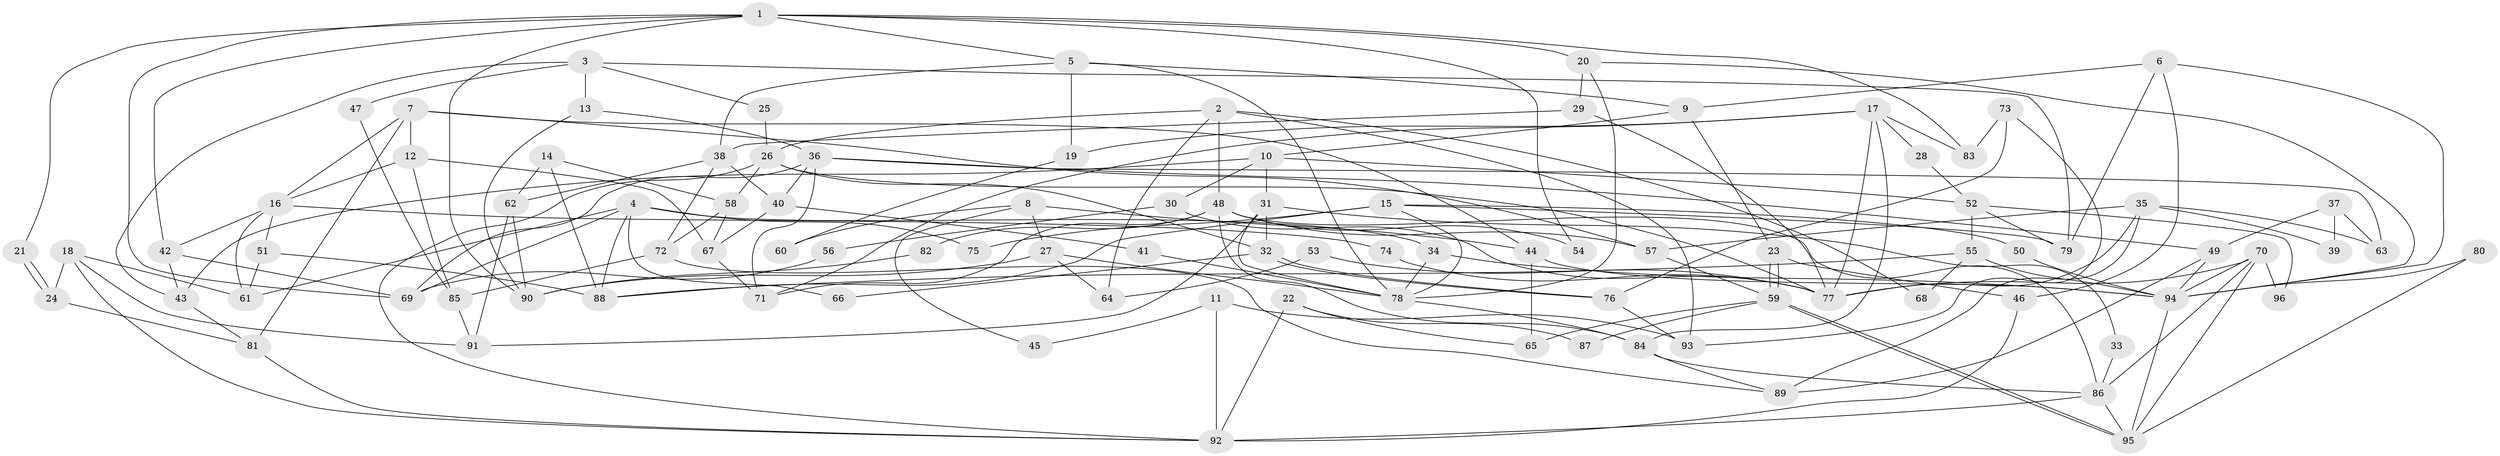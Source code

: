 // coarse degree distribution, {5: 0.22058823529411764, 4: 0.22058823529411764, 3: 0.20588235294117646, 6: 0.07352941176470588, 2: 0.14705882352941177, 7: 0.04411764705882353, 8: 0.04411764705882353, 10: 0.014705882352941176, 9: 0.014705882352941176, 11: 0.014705882352941176}
// Generated by graph-tools (version 1.1) at 2025/37/03/04/25 23:37:07]
// undirected, 96 vertices, 192 edges
graph export_dot {
  node [color=gray90,style=filled];
  1;
  2;
  3;
  4;
  5;
  6;
  7;
  8;
  9;
  10;
  11;
  12;
  13;
  14;
  15;
  16;
  17;
  18;
  19;
  20;
  21;
  22;
  23;
  24;
  25;
  26;
  27;
  28;
  29;
  30;
  31;
  32;
  33;
  34;
  35;
  36;
  37;
  38;
  39;
  40;
  41;
  42;
  43;
  44;
  45;
  46;
  47;
  48;
  49;
  50;
  51;
  52;
  53;
  54;
  55;
  56;
  57;
  58;
  59;
  60;
  61;
  62;
  63;
  64;
  65;
  66;
  67;
  68;
  69;
  70;
  71;
  72;
  73;
  74;
  75;
  76;
  77;
  78;
  79;
  80;
  81;
  82;
  83;
  84;
  85;
  86;
  87;
  88;
  89;
  90;
  91;
  92;
  93;
  94;
  95;
  96;
  1 -- 20;
  1 -- 5;
  1 -- 21;
  1 -- 42;
  1 -- 54;
  1 -- 69;
  1 -- 83;
  1 -- 90;
  2 -- 48;
  2 -- 26;
  2 -- 64;
  2 -- 68;
  2 -- 93;
  3 -- 43;
  3 -- 13;
  3 -- 25;
  3 -- 47;
  3 -- 79;
  4 -- 61;
  4 -- 69;
  4 -- 34;
  4 -- 66;
  4 -- 75;
  4 -- 88;
  5 -- 78;
  5 -- 38;
  5 -- 9;
  5 -- 19;
  6 -- 94;
  6 -- 46;
  6 -- 9;
  6 -- 79;
  7 -- 12;
  7 -- 16;
  7 -- 44;
  7 -- 57;
  7 -- 81;
  8 -- 44;
  8 -- 27;
  8 -- 45;
  8 -- 60;
  9 -- 10;
  9 -- 23;
  10 -- 43;
  10 -- 30;
  10 -- 31;
  10 -- 52;
  11 -- 93;
  11 -- 92;
  11 -- 45;
  12 -- 85;
  12 -- 16;
  12 -- 67;
  13 -- 90;
  13 -- 36;
  14 -- 88;
  14 -- 58;
  14 -- 62;
  15 -- 79;
  15 -- 88;
  15 -- 50;
  15 -- 75;
  15 -- 78;
  16 -- 42;
  16 -- 51;
  16 -- 61;
  16 -- 74;
  17 -- 84;
  17 -- 77;
  17 -- 19;
  17 -- 28;
  17 -- 71;
  17 -- 83;
  18 -- 24;
  18 -- 91;
  18 -- 61;
  18 -- 92;
  19 -- 60;
  20 -- 94;
  20 -- 78;
  20 -- 29;
  21 -- 24;
  21 -- 24;
  22 -- 65;
  22 -- 92;
  22 -- 87;
  23 -- 59;
  23 -- 59;
  23 -- 46;
  24 -- 81;
  25 -- 26;
  26 -- 32;
  26 -- 92;
  26 -- 58;
  26 -- 77;
  27 -- 78;
  27 -- 90;
  27 -- 64;
  28 -- 52;
  29 -- 77;
  29 -- 38;
  30 -- 77;
  30 -- 56;
  31 -- 78;
  31 -- 32;
  31 -- 33;
  31 -- 91;
  32 -- 76;
  32 -- 76;
  32 -- 66;
  33 -- 86;
  34 -- 78;
  34 -- 94;
  35 -- 57;
  35 -- 77;
  35 -- 39;
  35 -- 63;
  35 -- 89;
  36 -- 71;
  36 -- 49;
  36 -- 40;
  36 -- 63;
  36 -- 69;
  37 -- 63;
  37 -- 49;
  37 -- 39;
  38 -- 40;
  38 -- 62;
  38 -- 72;
  40 -- 67;
  40 -- 41;
  41 -- 78;
  42 -- 69;
  42 -- 43;
  43 -- 81;
  44 -- 94;
  44 -- 65;
  46 -- 92;
  47 -- 85;
  48 -- 57;
  48 -- 71;
  48 -- 54;
  48 -- 82;
  48 -- 84;
  48 -- 86;
  49 -- 89;
  49 -- 94;
  50 -- 94;
  51 -- 88;
  51 -- 61;
  52 -- 79;
  52 -- 55;
  52 -- 96;
  53 -- 77;
  53 -- 64;
  55 -- 94;
  55 -- 68;
  55 -- 88;
  56 -- 69;
  57 -- 59;
  58 -- 72;
  58 -- 67;
  59 -- 95;
  59 -- 95;
  59 -- 65;
  59 -- 87;
  62 -- 90;
  62 -- 91;
  67 -- 71;
  70 -- 86;
  70 -- 95;
  70 -- 77;
  70 -- 94;
  70 -- 96;
  72 -- 89;
  72 -- 85;
  73 -- 83;
  73 -- 93;
  73 -- 76;
  74 -- 77;
  76 -- 93;
  78 -- 84;
  80 -- 95;
  80 -- 94;
  81 -- 92;
  82 -- 90;
  84 -- 86;
  84 -- 89;
  85 -- 91;
  86 -- 95;
  86 -- 92;
  94 -- 95;
}
